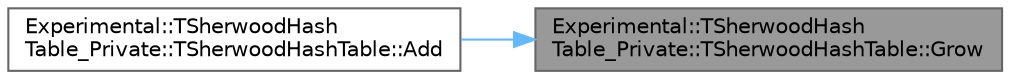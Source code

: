 digraph "Experimental::TSherwoodHashTable_Private::TSherwoodHashTable::Grow"
{
 // INTERACTIVE_SVG=YES
 // LATEX_PDF_SIZE
  bgcolor="transparent";
  edge [fontname=Helvetica,fontsize=10,labelfontname=Helvetica,labelfontsize=10];
  node [fontname=Helvetica,fontsize=10,shape=box,height=0.2,width=0.4];
  rankdir="RL";
  Node1 [id="Node000001",label="Experimental::TSherwoodHash\lTable_Private::TSherwoodHashTable::Grow",height=0.2,width=0.4,color="gray40", fillcolor="grey60", style="filled", fontcolor="black",tooltip=" "];
  Node1 -> Node2 [id="edge1_Node000001_Node000002",dir="back",color="steelblue1",style="solid",tooltip=" "];
  Node2 [id="Node000002",label="Experimental::TSherwoodHash\lTable_Private::TSherwoodHashTable::Add",height=0.2,width=0.4,color="grey40", fillcolor="white", style="filled",URL="$dd/d04/structExperimental_1_1TSherwoodHashTable__Private_1_1TSherwoodHashTable.html#ae790efd571d469c3dfef284bb37c0bd8",tooltip=" "];
}
